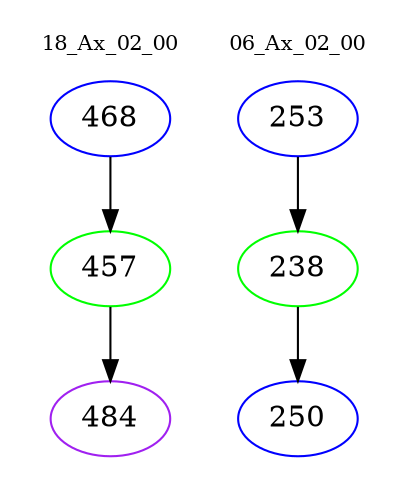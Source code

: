 digraph{
subgraph cluster_0 {
color = white
label = "18_Ax_02_00";
fontsize=10;
T0_468 [label="468", color="blue"]
T0_468 -> T0_457 [color="black"]
T0_457 [label="457", color="green"]
T0_457 -> T0_484 [color="black"]
T0_484 [label="484", color="purple"]
}
subgraph cluster_1 {
color = white
label = "06_Ax_02_00";
fontsize=10;
T1_253 [label="253", color="blue"]
T1_253 -> T1_238 [color="black"]
T1_238 [label="238", color="green"]
T1_238 -> T1_250 [color="black"]
T1_250 [label="250", color="blue"]
}
}
